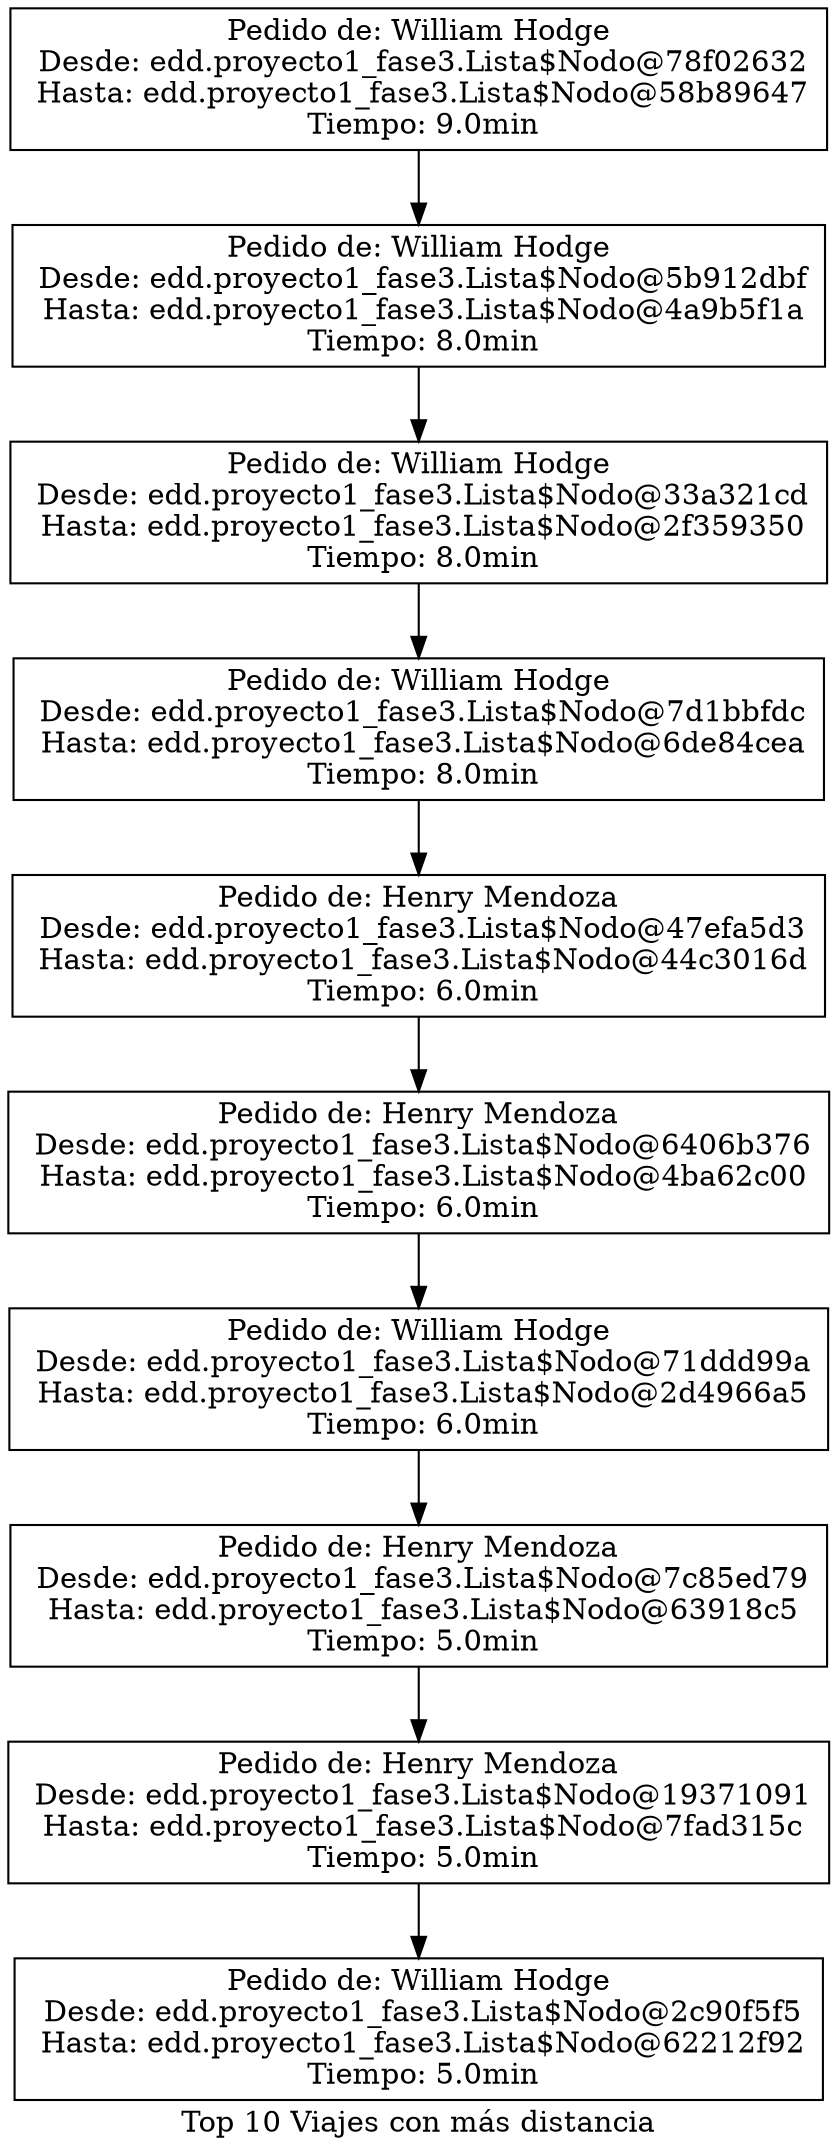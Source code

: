 digraph G {
node[shape="box"]
nodo0[label = "Pedido de: William Hodge\n Desde: edd.proyecto1_fase3.Lista$Nodo@78f02632\n Hasta: edd.proyecto1_fase3.Lista$Nodo@58b89647\n Tiempo: 9.0min"]
nodo1[label = "Pedido de: William Hodge\n Desde: edd.proyecto1_fase3.Lista$Nodo@5b912dbf\n Hasta: edd.proyecto1_fase3.Lista$Nodo@4a9b5f1a\n Tiempo: 8.0min"]
nodo2[label = "Pedido de: William Hodge\n Desde: edd.proyecto1_fase3.Lista$Nodo@33a321cd\n Hasta: edd.proyecto1_fase3.Lista$Nodo@2f359350\n Tiempo: 8.0min"]
nodo3[label = "Pedido de: William Hodge\n Desde: edd.proyecto1_fase3.Lista$Nodo@7d1bbfdc\n Hasta: edd.proyecto1_fase3.Lista$Nodo@6de84cea\n Tiempo: 8.0min"]
nodo4[label = "Pedido de: Henry Mendoza\n Desde: edd.proyecto1_fase3.Lista$Nodo@47efa5d3\n Hasta: edd.proyecto1_fase3.Lista$Nodo@44c3016d\n Tiempo: 6.0min"]
nodo5[label = "Pedido de: Henry Mendoza\n Desde: edd.proyecto1_fase3.Lista$Nodo@6406b376\n Hasta: edd.proyecto1_fase3.Lista$Nodo@4ba62c00\n Tiempo: 6.0min"]
nodo6[label = "Pedido de: William Hodge\n Desde: edd.proyecto1_fase3.Lista$Nodo@71ddd99a\n Hasta: edd.proyecto1_fase3.Lista$Nodo@2d4966a5\n Tiempo: 6.0min"]
nodo7[label = "Pedido de: Henry Mendoza\n Desde: edd.proyecto1_fase3.Lista$Nodo@7c85ed79\n Hasta: edd.proyecto1_fase3.Lista$Nodo@63918c5\n Tiempo: 5.0min"]
nodo8[label = "Pedido de: Henry Mendoza\n Desde: edd.proyecto1_fase3.Lista$Nodo@19371091\n Hasta: edd.proyecto1_fase3.Lista$Nodo@7fad315c\n Tiempo: 5.0min"]
nodo9[label = "Pedido de: William Hodge\n Desde: edd.proyecto1_fase3.Lista$Nodo@2c90f5f5\n Hasta: edd.proyecto1_fase3.Lista$Nodo@62212f92\n Tiempo: 5.0min"]
nodo0->nodo1
nodo1->nodo2
nodo2->nodo3
nodo3->nodo4
nodo4->nodo5
nodo5->nodo6
nodo6->nodo7
nodo7->nodo8
nodo8->nodo9
label = "Top 10 Viajes con más distancia";
}
